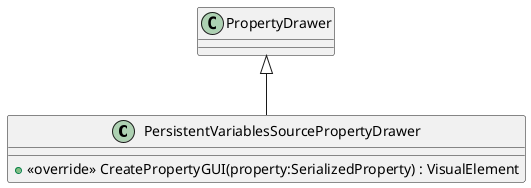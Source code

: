 @startuml
class PersistentVariablesSourcePropertyDrawer {
    + <<override>> CreatePropertyGUI(property:SerializedProperty) : VisualElement
}
PropertyDrawer <|-- PersistentVariablesSourcePropertyDrawer
@enduml
